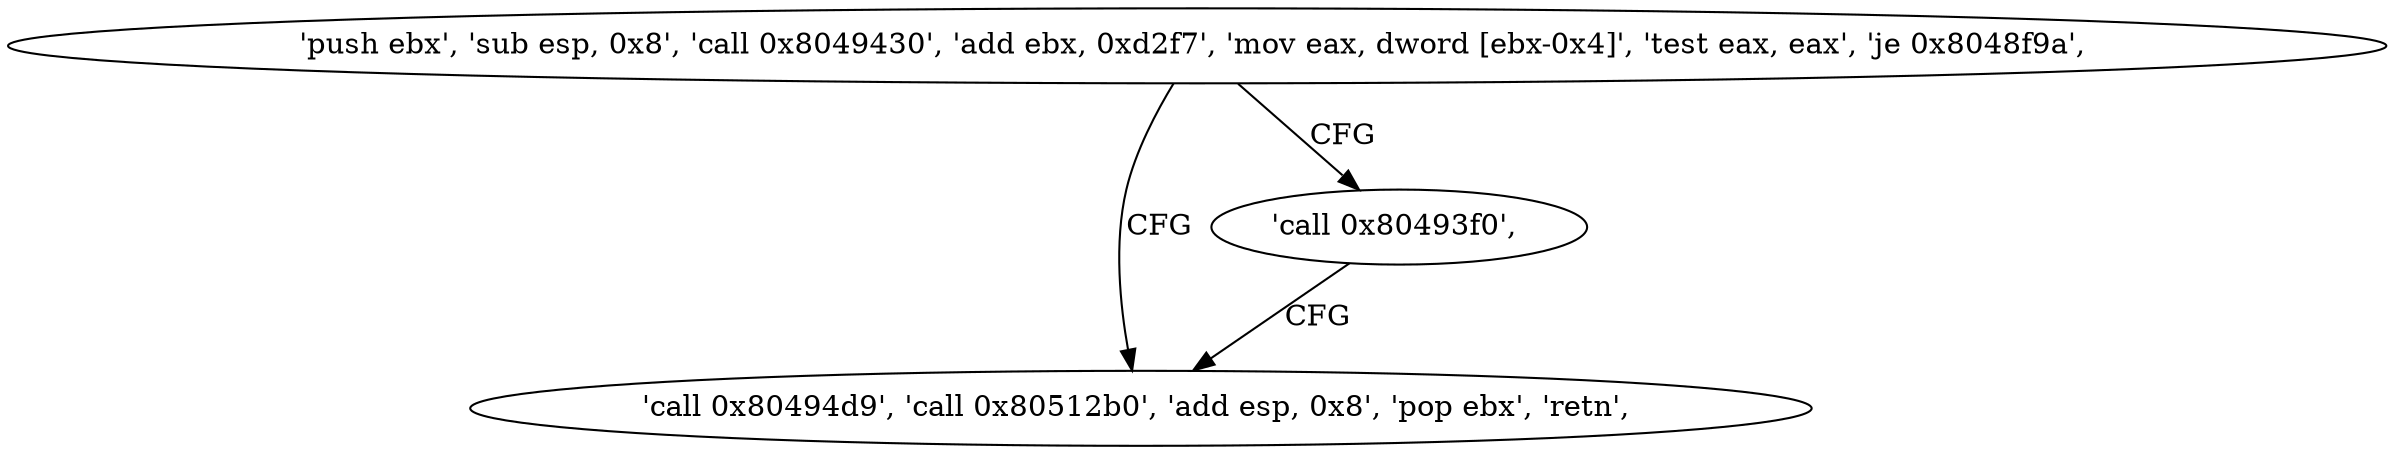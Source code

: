 digraph "func" {
"134516604" [label = "'push ebx', 'sub esp, 0x8', 'call 0x8049430', 'add ebx, 0xd2f7', 'mov eax, dword [ebx-0x4]', 'test eax, eax', 'je 0x8048f9a', " ]
"134516634" [label = "'call 0x80494d9', 'call 0x80512b0', 'add esp, 0x8', 'pop ebx', 'retn', " ]
"134516629" [label = "'call 0x80493f0', " ]
"134516604" -> "134516634" [ label = "CFG" ]
"134516604" -> "134516629" [ label = "CFG" ]
"134516629" -> "134516634" [ label = "CFG" ]
}
